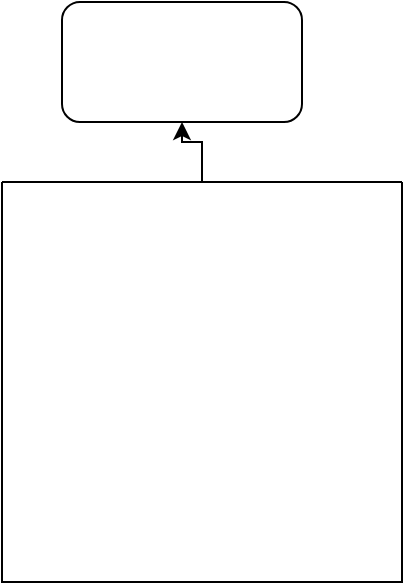 <mxfile version="21.6.9" type="github">
  <diagram name="ページ1" id="rqy1o1B3Ph0qInG719ov">
    <mxGraphModel dx="2074" dy="1127" grid="1" gridSize="10" guides="1" tooltips="1" connect="1" arrows="1" fold="1" page="1" pageScale="1" pageWidth="827" pageHeight="1169" math="0" shadow="0">
      <root>
        <mxCell id="0" />
        <mxCell id="1" parent="0" />
        <mxCell id="G9y4LLlfvLICw8twlqbB-1" value="" style="rounded=1;whiteSpace=wrap;html=1;" vertex="1" parent="1">
          <mxGeometry x="280" y="550" width="120" height="60" as="geometry" />
        </mxCell>
        <mxCell id="G9y4LLlfvLICw8twlqbB-3" value="" style="edgeStyle=orthogonalEdgeStyle;rounded=0;orthogonalLoop=1;jettySize=auto;html=1;" edge="1" parent="1" source="G9y4LLlfvLICw8twlqbB-2" target="G9y4LLlfvLICw8twlqbB-1">
          <mxGeometry relative="1" as="geometry" />
        </mxCell>
        <mxCell id="G9y4LLlfvLICw8twlqbB-2" value="" style="swimlane;startSize=0;" vertex="1" parent="1">
          <mxGeometry x="250" y="640" width="200" height="200" as="geometry" />
        </mxCell>
      </root>
    </mxGraphModel>
  </diagram>
</mxfile>
